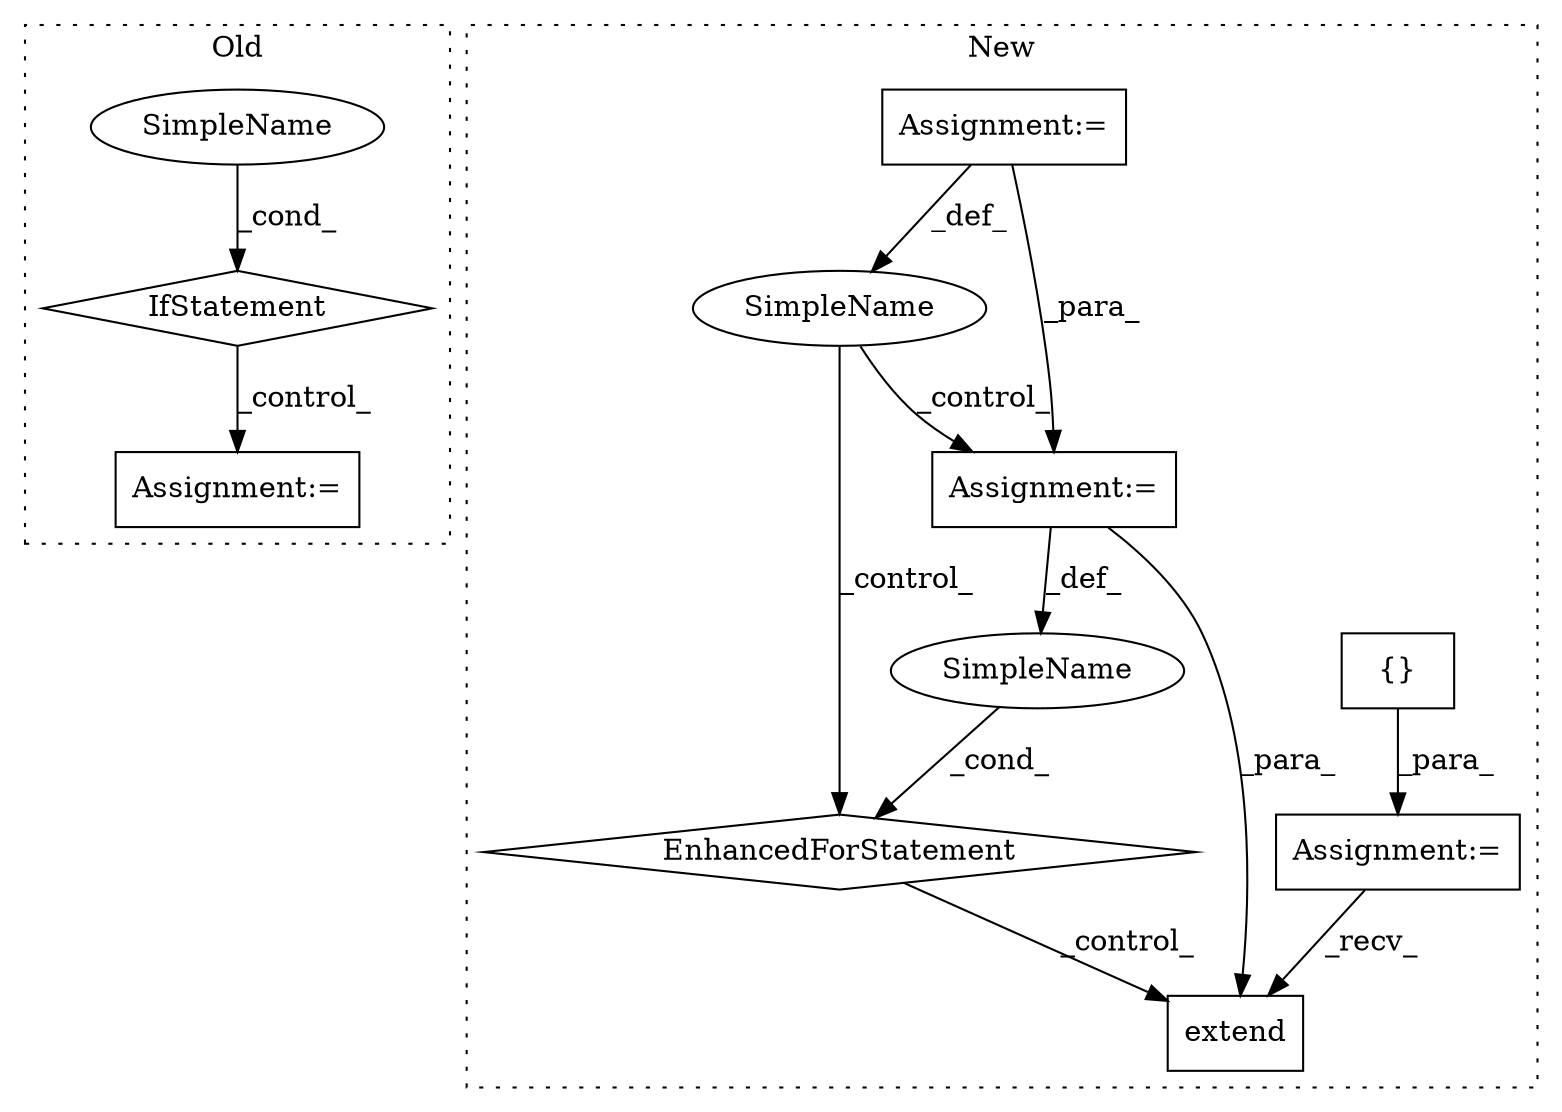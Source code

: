 digraph G {
subgraph cluster0 {
1 [label="IfStatement" a="25" s="8579,8618" l="4,2" shape="diamond"];
8 [label="Assignment:=" a="7" s="8711,8797" l="69,2" shape="box"];
9 [label="SimpleName" a="42" s="" l="" shape="ellipse"];
label = "Old";
style="dotted";
}
subgraph cluster1 {
2 [label="extend" a="32" s="10289,10311" l="7,1" shape="box"];
3 [label="Assignment:=" a="7" s="9697" l="1" shape="box"];
4 [label="{}" a="4" s="9710,9729" l="1,1" shape="box"];
5 [label="EnhancedForStatement" a="70" s="9916,10042" l="87,2" shape="diamond"];
6 [label="Assignment:=" a="7" s="9916,10042" l="87,2" shape="box"];
7 [label="SimpleName" a="42" s="10007" l="7" shape="ellipse"];
10 [label="SimpleName" a="42" s="9827" l="17" shape="ellipse"];
11 [label="Assignment:=" a="7" s="9742,9900" l="81,2" shape="box"];
label = "New";
style="dotted";
}
1 -> 8 [label="_control_"];
3 -> 2 [label="_recv_"];
4 -> 3 [label="_para_"];
5 -> 2 [label="_control_"];
6 -> 2 [label="_para_"];
6 -> 7 [label="_def_"];
7 -> 5 [label="_cond_"];
9 -> 1 [label="_cond_"];
10 -> 5 [label="_control_"];
10 -> 6 [label="_control_"];
11 -> 6 [label="_para_"];
11 -> 10 [label="_def_"];
}